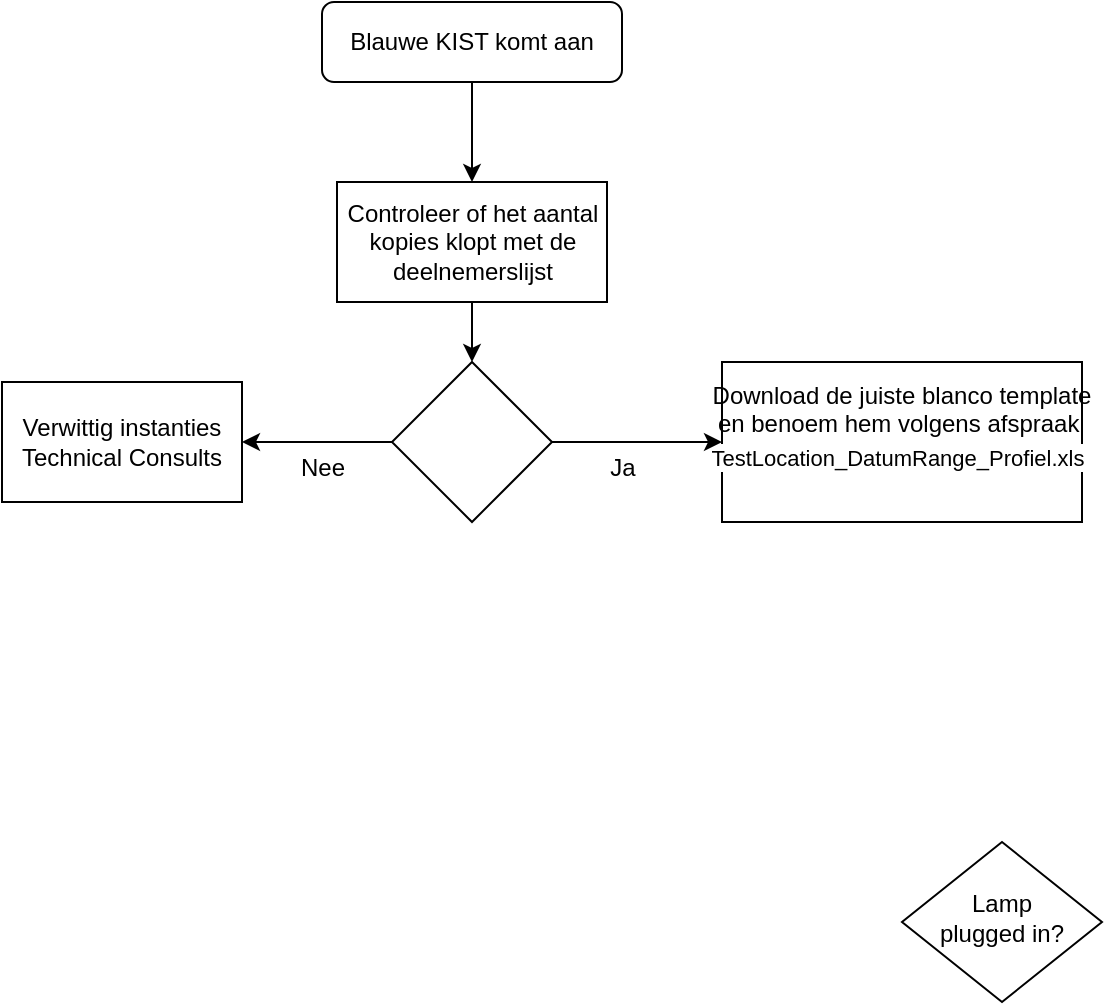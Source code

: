 <mxfile version="24.0.7" type="github">
  <diagram id="C5RBs43oDa-KdzZeNtuy" name="Page-1">
    <mxGraphModel dx="877" dy="516" grid="1" gridSize="10" guides="1" tooltips="1" connect="1" arrows="1" fold="1" page="1" pageScale="1" pageWidth="827" pageHeight="1169" math="0" shadow="0">
      <root>
        <mxCell id="WIyWlLk6GJQsqaUBKTNV-0" />
        <mxCell id="WIyWlLk6GJQsqaUBKTNV-1" parent="WIyWlLk6GJQsqaUBKTNV-0" />
        <mxCell id="_ugd1NsvXaMakMv1Sasn-6" style="edgeStyle=elbowEdgeStyle;rounded=0;orthogonalLoop=1;jettySize=auto;html=1;exitX=0.5;exitY=1;exitDx=0;exitDy=0;entryX=0.5;entryY=0;entryDx=0;entryDy=0;" edge="1" parent="WIyWlLk6GJQsqaUBKTNV-1" source="WIyWlLk6GJQsqaUBKTNV-3" target="_ugd1NsvXaMakMv1Sasn-5">
          <mxGeometry relative="1" as="geometry" />
        </mxCell>
        <mxCell id="WIyWlLk6GJQsqaUBKTNV-3" value="Blauwe KIST komt aan" style="rounded=1;whiteSpace=wrap;html=1;fontSize=12;glass=0;strokeWidth=1;shadow=0;" parent="WIyWlLk6GJQsqaUBKTNV-1" vertex="1">
          <mxGeometry x="240" y="140" width="150" height="40" as="geometry" />
        </mxCell>
        <mxCell id="WIyWlLk6GJQsqaUBKTNV-6" value="Lamp&lt;br&gt;plugged in?" style="rhombus;whiteSpace=wrap;html=1;shadow=0;fontFamily=Helvetica;fontSize=12;align=center;strokeWidth=1;spacing=6;spacingTop=-4;" parent="WIyWlLk6GJQsqaUBKTNV-1" vertex="1">
          <mxGeometry x="530" y="560" width="100" height="80" as="geometry" />
        </mxCell>
        <mxCell id="_ugd1NsvXaMakMv1Sasn-10" style="edgeStyle=elbowEdgeStyle;rounded=0;orthogonalLoop=1;jettySize=auto;html=1;exitX=0.5;exitY=1;exitDx=0;exitDy=0;entryX=0.5;entryY=0;entryDx=0;entryDy=0;" edge="1" parent="WIyWlLk6GJQsqaUBKTNV-1" source="_ugd1NsvXaMakMv1Sasn-5" target="_ugd1NsvXaMakMv1Sasn-9">
          <mxGeometry relative="1" as="geometry" />
        </mxCell>
        <mxCell id="_ugd1NsvXaMakMv1Sasn-5" value="Controleer of het aantal kopies klopt met de deelnemerslijst" style="rounded=0;whiteSpace=wrap;html=1;" vertex="1" parent="WIyWlLk6GJQsqaUBKTNV-1">
          <mxGeometry x="247.5" y="230" width="135" height="60" as="geometry" />
        </mxCell>
        <mxCell id="_ugd1NsvXaMakMv1Sasn-7" value="Download de juiste blanco template en benoem hem volgens afspraak&amp;nbsp;&lt;div&gt;&lt;span style=&quot;margin: 0px; padding: 0px; user-select: text; -webkit-user-drag: none; -webkit-tap-highlight-color: transparent; color: windowtext; text-align: left; background-color: rgb(255, 255, 255); font-family: Calibri, sans-serif; line-height: 17px; font-variant-ligatures: none !important;&quot; lang=&quot;EN-US&quot; class=&quot;TextRun SCXO190687860 BCX8&quot; data-contrast=&quot;auto&quot;&gt;&lt;font style=&quot;font-size: 11px;&quot;&gt;TestLocation_DatumRange_Profiel.xls&lt;/font&gt;&lt;/span&gt;&lt;span style=&quot;margin: 0px; padding: 0px; user-select: text; -webkit-user-drag: none; -webkit-tap-highlight-color: transparent; color: windowtext; text-align: left; background-color: rgb(255, 255, 255); font-size: 11pt; line-height: 17px; font-family: Calibri, sans-serif;&quot; class=&quot;EOP SCXO190687860 BCX8&quot;&gt;&amp;nbsp;&lt;/span&gt;&lt;br&gt;&lt;/div&gt;&lt;div&gt;&lt;br&gt;&lt;/div&gt;" style="rounded=0;whiteSpace=wrap;html=1;" vertex="1" parent="WIyWlLk6GJQsqaUBKTNV-1">
          <mxGeometry x="440" y="320" width="180" height="80" as="geometry" />
        </mxCell>
        <mxCell id="_ugd1NsvXaMakMv1Sasn-8" value="Verwittig instanties&lt;div&gt;Technical Consults&lt;/div&gt;" style="rounded=0;whiteSpace=wrap;html=1;" vertex="1" parent="WIyWlLk6GJQsqaUBKTNV-1">
          <mxGeometry x="80" y="330" width="120" height="60" as="geometry" />
        </mxCell>
        <mxCell id="_ugd1NsvXaMakMv1Sasn-11" style="edgeStyle=elbowEdgeStyle;rounded=0;orthogonalLoop=1;jettySize=auto;html=1;exitX=1;exitY=0.5;exitDx=0;exitDy=0;" edge="1" parent="WIyWlLk6GJQsqaUBKTNV-1" source="_ugd1NsvXaMakMv1Sasn-9">
          <mxGeometry relative="1" as="geometry">
            <mxPoint x="440" y="360" as="targetPoint" />
          </mxGeometry>
        </mxCell>
        <mxCell id="_ugd1NsvXaMakMv1Sasn-12" style="edgeStyle=elbowEdgeStyle;rounded=0;orthogonalLoop=1;jettySize=auto;html=1;exitX=0;exitY=0.5;exitDx=0;exitDy=0;" edge="1" parent="WIyWlLk6GJQsqaUBKTNV-1" source="_ugd1NsvXaMakMv1Sasn-9">
          <mxGeometry relative="1" as="geometry">
            <mxPoint x="200" y="360" as="targetPoint" />
          </mxGeometry>
        </mxCell>
        <mxCell id="_ugd1NsvXaMakMv1Sasn-9" value="" style="rhombus;whiteSpace=wrap;html=1;" vertex="1" parent="WIyWlLk6GJQsqaUBKTNV-1">
          <mxGeometry x="275" y="320" width="80" height="80" as="geometry" />
        </mxCell>
        <mxCell id="_ugd1NsvXaMakMv1Sasn-13" value="Nee" style="text;html=1;align=center;verticalAlign=middle;resizable=0;points=[];autosize=1;strokeColor=none;fillColor=none;" vertex="1" parent="WIyWlLk6GJQsqaUBKTNV-1">
          <mxGeometry x="215" y="358" width="50" height="30" as="geometry" />
        </mxCell>
        <mxCell id="_ugd1NsvXaMakMv1Sasn-14" value="Ja" style="text;html=1;align=center;verticalAlign=middle;resizable=0;points=[];autosize=1;strokeColor=none;fillColor=none;" vertex="1" parent="WIyWlLk6GJQsqaUBKTNV-1">
          <mxGeometry x="370" y="358" width="40" height="30" as="geometry" />
        </mxCell>
      </root>
    </mxGraphModel>
  </diagram>
</mxfile>
